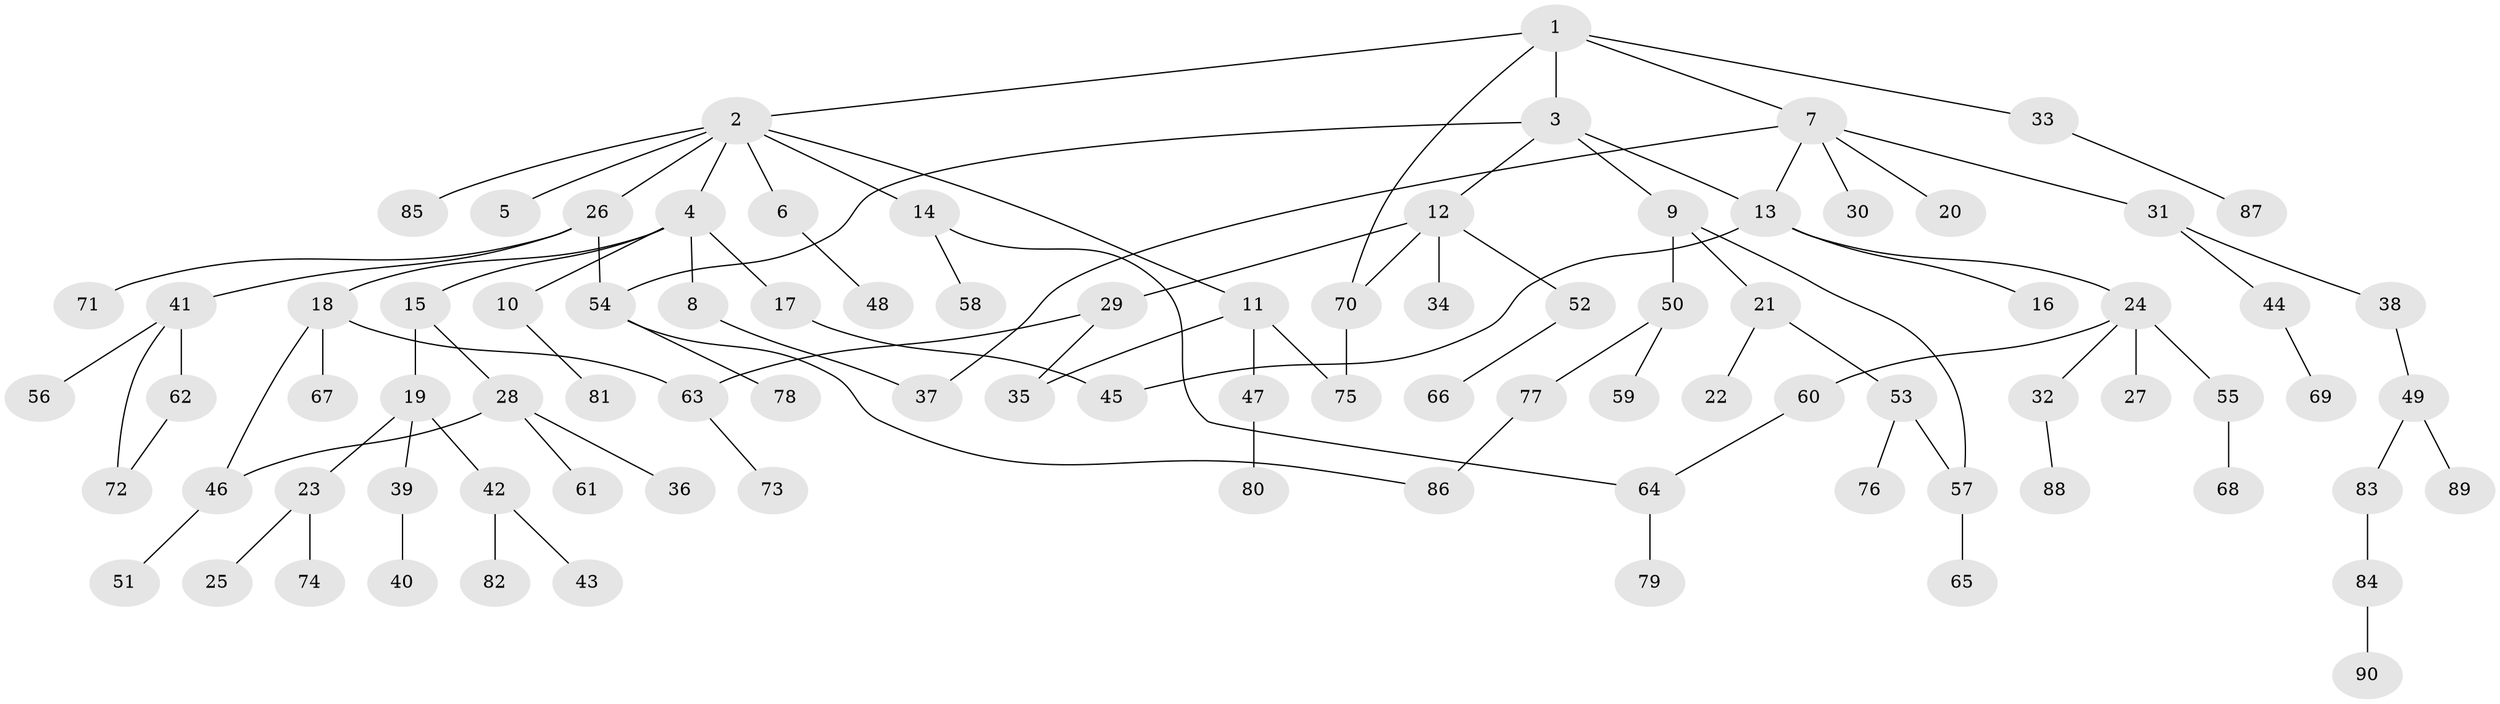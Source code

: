 // Generated by graph-tools (version 1.1) at 2025/01/03/09/25 03:01:09]
// undirected, 90 vertices, 102 edges
graph export_dot {
graph [start="1"]
  node [color=gray90,style=filled];
  1;
  2;
  3;
  4;
  5;
  6;
  7;
  8;
  9;
  10;
  11;
  12;
  13;
  14;
  15;
  16;
  17;
  18;
  19;
  20;
  21;
  22;
  23;
  24;
  25;
  26;
  27;
  28;
  29;
  30;
  31;
  32;
  33;
  34;
  35;
  36;
  37;
  38;
  39;
  40;
  41;
  42;
  43;
  44;
  45;
  46;
  47;
  48;
  49;
  50;
  51;
  52;
  53;
  54;
  55;
  56;
  57;
  58;
  59;
  60;
  61;
  62;
  63;
  64;
  65;
  66;
  67;
  68;
  69;
  70;
  71;
  72;
  73;
  74;
  75;
  76;
  77;
  78;
  79;
  80;
  81;
  82;
  83;
  84;
  85;
  86;
  87;
  88;
  89;
  90;
  1 -- 2;
  1 -- 3;
  1 -- 7;
  1 -- 33;
  1 -- 70;
  2 -- 4;
  2 -- 5;
  2 -- 6;
  2 -- 11;
  2 -- 14;
  2 -- 26;
  2 -- 85;
  3 -- 9;
  3 -- 12;
  3 -- 54;
  3 -- 13;
  4 -- 8;
  4 -- 10;
  4 -- 15;
  4 -- 17;
  4 -- 18;
  6 -- 48;
  7 -- 13;
  7 -- 20;
  7 -- 30;
  7 -- 31;
  7 -- 37;
  8 -- 37;
  9 -- 21;
  9 -- 50;
  9 -- 57;
  10 -- 81;
  11 -- 35;
  11 -- 47;
  11 -- 75;
  12 -- 29;
  12 -- 34;
  12 -- 52;
  12 -- 70;
  13 -- 16;
  13 -- 24;
  13 -- 45;
  14 -- 58;
  14 -- 64;
  15 -- 19;
  15 -- 28;
  17 -- 45;
  18 -- 46;
  18 -- 67;
  18 -- 63;
  19 -- 23;
  19 -- 39;
  19 -- 42;
  21 -- 22;
  21 -- 53;
  23 -- 25;
  23 -- 74;
  24 -- 27;
  24 -- 32;
  24 -- 55;
  24 -- 60;
  26 -- 41;
  26 -- 71;
  26 -- 54;
  28 -- 36;
  28 -- 61;
  28 -- 46;
  29 -- 63;
  29 -- 35;
  31 -- 38;
  31 -- 44;
  32 -- 88;
  33 -- 87;
  38 -- 49;
  39 -- 40;
  41 -- 56;
  41 -- 62;
  41 -- 72;
  42 -- 43;
  42 -- 82;
  44 -- 69;
  46 -- 51;
  47 -- 80;
  49 -- 83;
  49 -- 89;
  50 -- 59;
  50 -- 77;
  52 -- 66;
  53 -- 57;
  53 -- 76;
  54 -- 78;
  54 -- 86;
  55 -- 68;
  57 -- 65;
  60 -- 64;
  62 -- 72;
  63 -- 73;
  64 -- 79;
  70 -- 75;
  77 -- 86;
  83 -- 84;
  84 -- 90;
}
